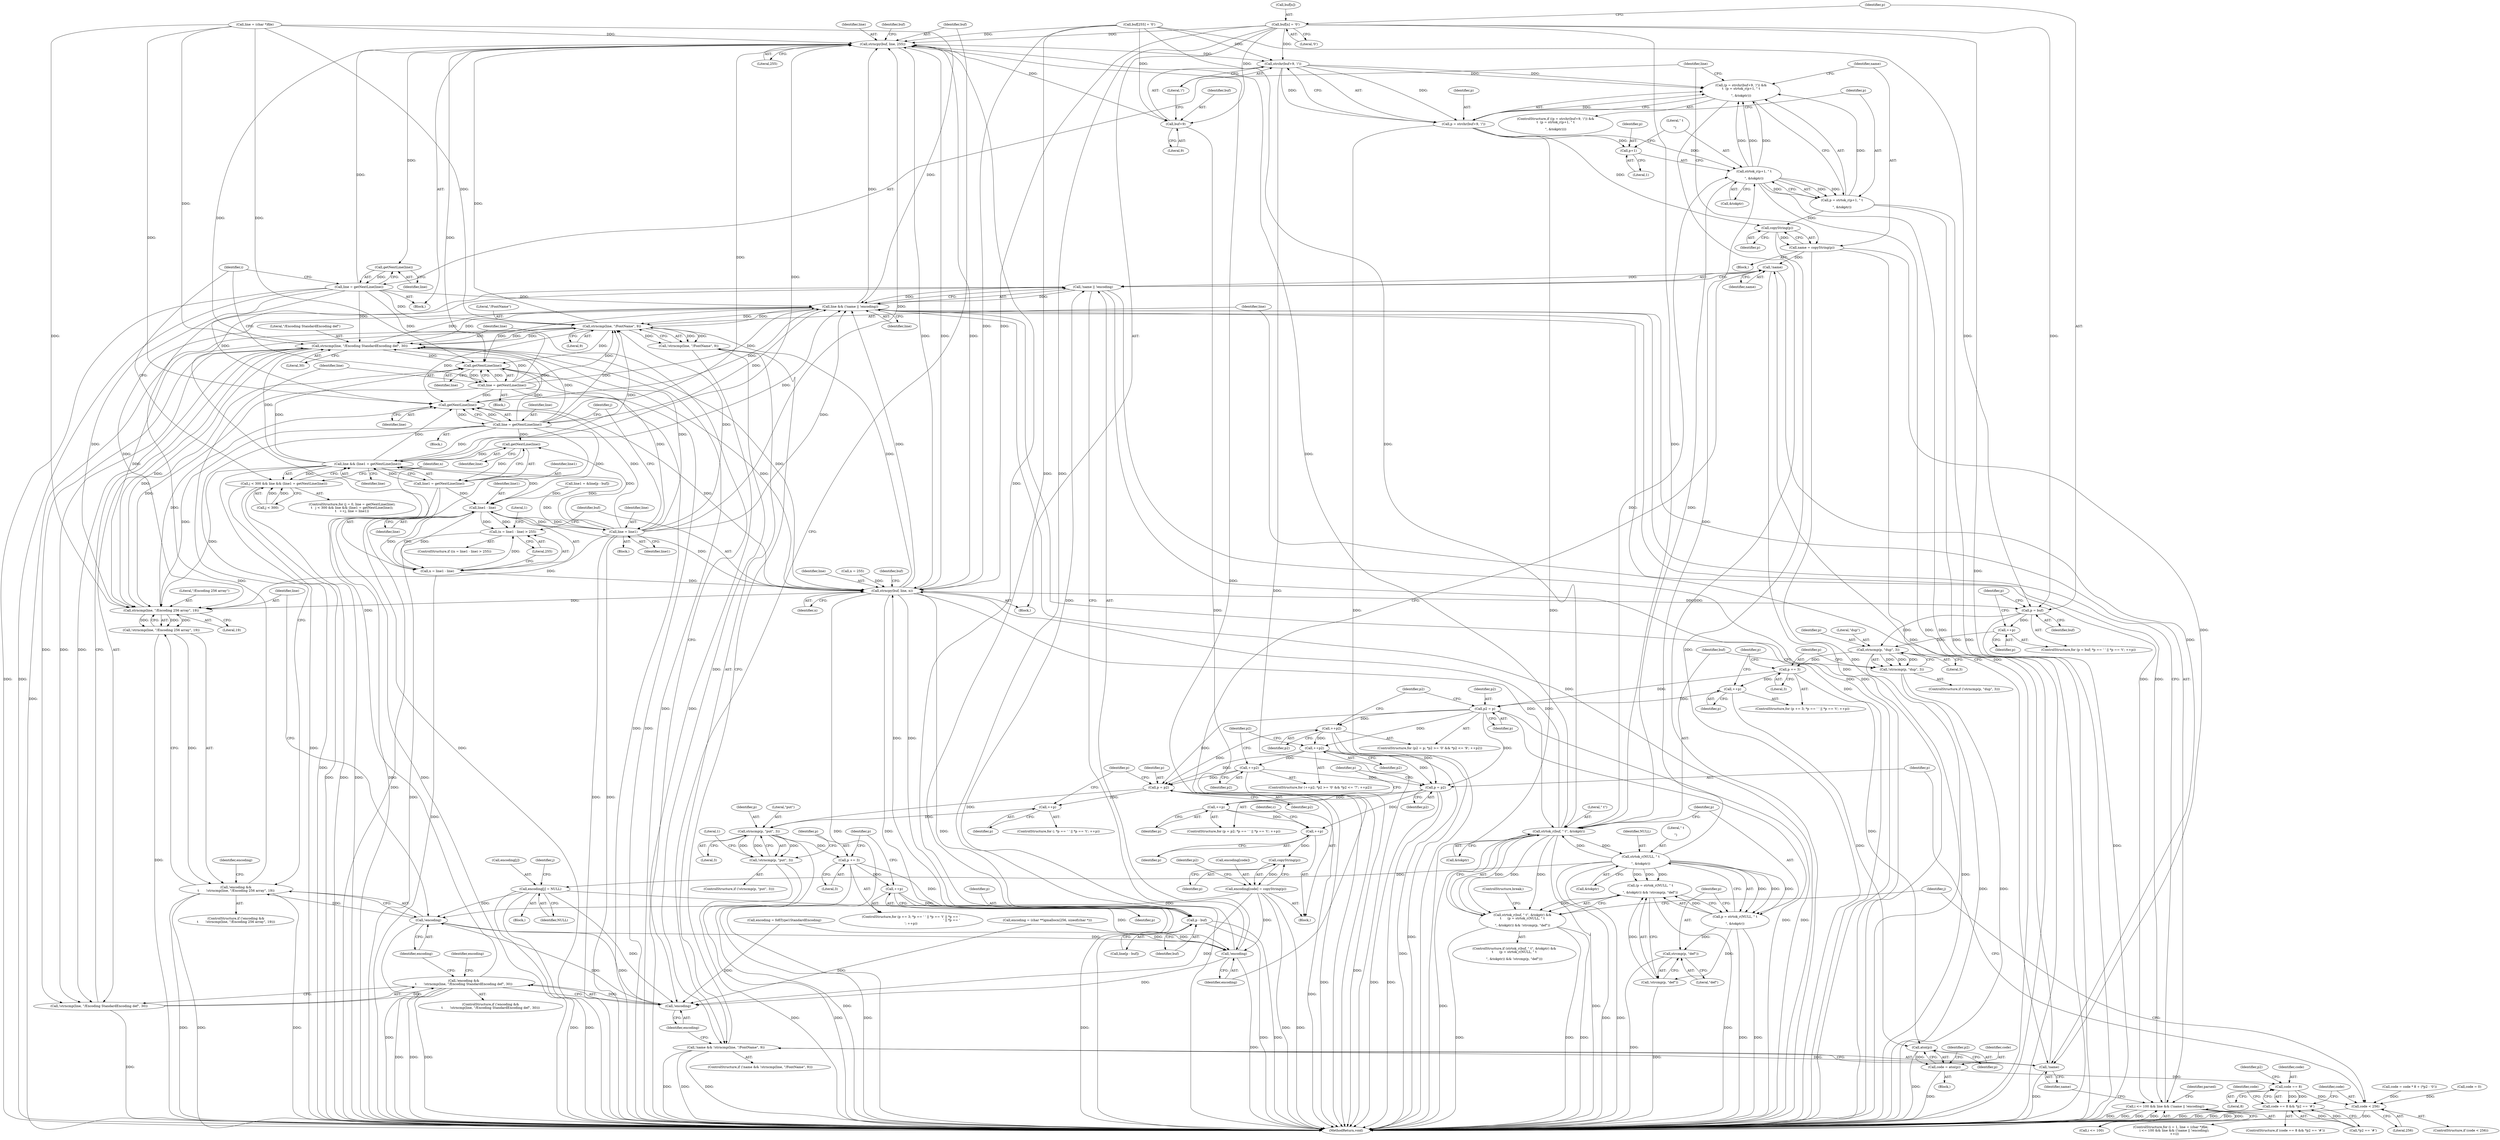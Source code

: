 digraph "1_poppler_39d140bfc0b8239bdd96d6a55842034ae5c05473@array" {
"1000282" [label="(Call,buf[n] = '\0')"];
"1000152" [label="(Call,strncpy(buf, line, 255))"];
"1000165" [label="(Call,strchr(buf+9, '/'))"];
"1000162" [label="(Call,(p = strchr(buf+9, '/')) &&\n\t  (p = strtok_r(p+1, \" \t\n\r\", &tokptr)))"];
"1000163" [label="(Call,p = strchr(buf+9, '/'))"];
"1000172" [label="(Call,strtok_r(p+1, \" \t\n\r\", &tokptr))"];
"1000170" [label="(Call,p = strtok_r(p+1, \" \t\n\r\", &tokptr))"];
"1000182" [label="(Call,copyString(p))"];
"1000180" [label="(Call,name = copyString(p))"];
"1000135" [label="(Call,!name)"];
"1000134" [label="(Call,!name || !encoding)"];
"1000132" [label="(Call,line && (!name || !encoding))"];
"1000128" [label="(Call,i <= 100 && line && (!name || !encoding))"];
"1000147" [label="(Call,strncmp(line, \"/FontName\", 9))"];
"1000146" [label="(Call,!strncmp(line, \"/FontName\", 9))"];
"1000143" [label="(Call,!name && !strncmp(line, \"/FontName\", 9))"];
"1000194" [label="(Call,strncmp(line, \"/Encoding StandardEncoding def\", 30))"];
"1000193" [label="(Call,!strncmp(line, \"/Encoding StandardEncoding def\", 30))"];
"1000190" [label="(Call,!encoding &&\n\t       !strncmp(line, \"/Encoding StandardEncoding def\", 30))"];
"1000208" [label="(Call,strncmp(line, \"/Encoding 256 array\", 19))"];
"1000207" [label="(Call,!strncmp(line, \"/Encoding 256 array\", 19))"];
"1000204" [label="(Call,!encoding &&\n\t       !strncmp(line, \"/Encoding 256 array\", 19))"];
"1000243" [label="(Call,getNextLine(line))"];
"1000241" [label="(Call,line = getNextLine(line))"];
"1000249" [label="(Call,line && (line1 = getNextLine(line)))"];
"1000245" [label="(Call,j < 300 && line && (line1 = getNextLine(line)))"];
"1000266" [label="(Call,line1 - line)"];
"1000258" [label="(Call,line = line1)"];
"1000253" [label="(Call,getNextLine(line))"];
"1000251" [label="(Call,line1 = getNextLine(line))"];
"1000545" [label="(Call,getNextLine(line))"];
"1000543" [label="(Call,line = getNextLine(line))"];
"1000263" [label="(Call,(n = line1 - line) > 255)"];
"1000264" [label="(Call,n = line1 - line)"];
"1000278" [label="(Call,strncpy(buf, line, n))"];
"1000288" [label="(Call,p = buf)"];
"1000300" [label="(Call,++p)"];
"1000304" [label="(Call,strncmp(p, \"dup\", 3))"];
"1000303" [label="(Call,!strncmp(p, \"dup\", 3))"];
"1000310" [label="(Call,p += 3)"];
"1000322" [label="(Call,++p)"];
"1000325" [label="(Call,p2 = p)"];
"1000337" [label="(Call,++p2)"];
"1000373" [label="(Call,++p2)"];
"1000384" [label="(Call,++p2)"];
"1000413" [label="(Call,p = p2)"];
"1000425" [label="(Call,++p)"];
"1000433" [label="(Call,++p)"];
"1000447" [label="(Call,copyString(p))"];
"1000443" [label="(Call,encoding[code] = copyString(p))"];
"1000137" [label="(Call,!encoding)"];
"1000191" [label="(Call,!encoding)"];
"1000205" [label="(Call,!encoding)"];
"1000453" [label="(Call,p = p2)"];
"1000466" [label="(Call,++p)"];
"1000470" [label="(Call,strncmp(p, \"put\", 3))"];
"1000469" [label="(Call,!strncmp(p, \"put\", 3))"];
"1000476" [label="(Call,p += 3)"];
"1000498" [label="(Call,++p)"];
"1000509" [label="(Call,p - buf)"];
"1000353" [label="(Call,atoi(p))"];
"1000351" [label="(Call,code = atoi(p))"];
"1000361" [label="(Call,code == 8)"];
"1000360" [label="(Call,code == 8 && *p2 == '#')"];
"1000408" [label="(Call,code < 256)"];
"1000522" [label="(Call,strtok_r(buf, \" \t\", &tokptr))"];
"1000521" [label="(Call,strtok_r(buf, \" \t\", &tokptr) &&\n\t      (p = strtok_r(NULL, \" \t\n\r\", &tokptr)) && !strcmp(p, \"def\"))"];
"1000530" [label="(Call,strtok_r(NULL, \" \t\n\r\", &tokptr))"];
"1000231" [label="(Call,encoding[j] = NULL)"];
"1000527" [label="(Call,(p = strtok_r(NULL, \" \t\n\r\", &tokptr)) && !strcmp(p, \"def\"))"];
"1000528" [label="(Call,p = strtok_r(NULL, \" \t\n\r\", &tokptr))"];
"1000535" [label="(Call,!strcmp(p, \"def\"))"];
"1000536" [label="(Call,strcmp(p, \"def\"))"];
"1000144" [label="(Call,!name)"];
"1000173" [label="(Call,p+1)"];
"1000166" [label="(Call,buf+9)"];
"1000186" [label="(Call,getNextLine(line))"];
"1000184" [label="(Call,line = getNextLine(line))"];
"1000204" [label="(Call,!encoding &&\n\t       !strncmp(line, \"/Encoding 256 array\", 19))"];
"1000161" [label="(ControlStructure,if ((p = strchr(buf+9, '/')) &&\n\t  (p = strtok_r(p+1, \" \t\n\r\", &tokptr))))"];
"1000469" [label="(Call,!strncmp(p, \"put\", 3))"];
"1000478" [label="(Literal,3)"];
"1000170" [label="(Call,p = strtok_r(p+1, \" \t\n\r\", &tokptr))"];
"1000504" [label="(Call,line1 = &line[p - buf])"];
"1000546" [label="(Identifier,line)"];
"1000191" [label="(Call,!encoding)"];
"1000257" [label="(Identifier,j)"];
"1000528" [label="(Call,p = strtok_r(NULL, \" \t\n\r\", &tokptr))"];
"1000149" [label="(Literal,\"/FontName\")"];
"1000284" [label="(Identifier,buf)"];
"1000153" [label="(Identifier,buf)"];
"1000180" [label="(Call,name = copyString(p))"];
"1000397" [label="(Call,code = code * 8 + (*p2 - '0'))"];
"1000444" [label="(Call,encoding[code])"];
"1000436" [label="(Identifier,c)"];
"1000533" [label="(Call,&tokptr)"];
"1000194" [label="(Call,strncmp(line, \"/Encoding StandardEncoding def\", 30))"];
"1000255" [label="(Block,)"];
"1000409" [label="(Identifier,code)"];
"1000176" [label="(Literal,\" \t\n\r\")"];
"1000316" [label="(Identifier,p)"];
"1000323" [label="(Identifier,p)"];
"1000146" [label="(Call,!strncmp(line, \"/FontName\", 9))"];
"1000337" [label="(Call,++p2)"];
"1000304" [label="(Call,strncmp(p, \"dup\", 3))"];
"1000144" [label="(Call,!name)"];
"1000150" [label="(Literal,9)"];
"1000384" [label="(Call,++p2)"];
"1000510" [label="(Identifier,p)"];
"1000419" [label="(Identifier,p)"];
"1000145" [label="(Identifier,name)"];
"1000550" [label="(MethodReturn,void)"];
"1000362" [label="(Identifier,code)"];
"1000261" [label="(Block,)"];
"1000265" [label="(Identifier,n)"];
"1000154" [label="(Identifier,line)"];
"1000373" [label="(Call,++p2)"];
"1000536" [label="(Call,strcmp(p, \"def\"))"];
"1000181" [label="(Identifier,name)"];
"1000190" [label="(Call,!encoding &&\n\t       !strncmp(line, \"/Encoding StandardEncoding def\", 30))"];
"1000151" [label="(Block,)"];
"1000523" [label="(Identifier,buf)"];
"1000507" [label="(Call,line[p - buf])"];
"1000263" [label="(Call,(n = line1 - line) > 255)"];
"1000147" [label="(Call,strncmp(line, \"/FontName\", 9))"];
"1000511" [label="(Identifier,buf)"];
"1000527" [label="(Call,(p = strtok_r(NULL, \" \t\n\r\", &tokptr)) && !strcmp(p, \"def\"))"];
"1000237" [label="(Block,)"];
"1000378" [label="(Identifier,p2)"];
"1000278" [label="(Call,strncpy(buf, line, n))"];
"1000385" [label="(Identifier,p2)"];
"1000206" [label="(Identifier,encoding)"];
"1000451" [label="(Identifier,p2)"];
"1000132" [label="(Call,line && (!name || !encoding))"];
"1000266" [label="(Call,line1 - line)"];
"1000542" [label="(Block,)"];
"1000369" [label="(Call,code = 0)"];
"1000133" [label="(Identifier,line)"];
"1000524" [label="(Literal,\" \t\")"];
"1000521" [label="(Call,strtok_r(buf, \" \t\", &tokptr) &&\n\t      (p = strtok_r(NULL, \" \t\n\r\", &tokptr)) && !strcmp(p, \"def\"))"];
"1000543" [label="(Call,line = getNextLine(line))"];
"1000213" [label="(Call,encoding = (char **)gmallocn(256, sizeof(char *)))"];
"1000137" [label="(Call,!encoding)"];
"1000311" [label="(Identifier,p)"];
"1000426" [label="(Identifier,p)"];
"1000448" [label="(Identifier,p)"];
"1000165" [label="(Call,strchr(buf+9, '/'))"];
"1000183" [label="(Identifier,p)"];
"1000498" [label="(Call,++p)"];
"1000258" [label="(Call,line = line1)"];
"1000244" [label="(Identifier,line)"];
"1000537" [label="(Identifier,p)"];
"1000251" [label="(Call,line1 = getNextLine(line))"];
"1000193" [label="(Call,!strncmp(line, \"/Encoding StandardEncoding def\", 30))"];
"1000443" [label="(Call,encoding[code] = copyString(p))"];
"1000453" [label="(Call,p = p2)"];
"1000414" [label="(Identifier,p)"];
"1000354" [label="(Identifier,p)"];
"1000289" [label="(Identifier,p)"];
"1000156" [label="(Call,buf[255] = '\0')"];
"1000177" [label="(Call,&tokptr)"];
"1000306" [label="(Literal,\"dup\")"];
"1000267" [label="(Identifier,line1)"];
"1000456" [label="(ControlStructure,for (; *p == ' ' || *p == '\t'; ++p))"];
"1000407" [label="(ControlStructure,if (code < 256))"];
"1000522" [label="(Call,strtok_r(buf, \" \t\", &tokptr))"];
"1000207" [label="(Call,!strncmp(line, \"/Encoding 256 array\", 19))"];
"1000540" [label="(ControlStructure,break;)"];
"1000544" [label="(Identifier,line)"];
"1000167" [label="(Identifier,buf)"];
"1000415" [label="(Identifier,p2)"];
"1000477" [label="(Identifier,p)"];
"1000199" [label="(Call,encoding = fofiType1StandardEncoding)"];
"1000192" [label="(Identifier,encoding)"];
"1000467" [label="(Identifier,p)"];
"1000185" [label="(Identifier,line)"];
"1000548" [label="(Identifier,parsed)"];
"1000264" [label="(Call,n = line1 - line)"];
"1000545" [label="(Call,getNextLine(line))"];
"1000325" [label="(Call,p2 = p)"];
"1000242" [label="(Identifier,line)"];
"1000408" [label="(Call,code < 256)"];
"1000531" [label="(Identifier,NULL)"];
"1000283" [label="(Call,buf[n])"];
"1000476" [label="(Call,p += 3)"];
"1000425" [label="(Call,++p)"];
"1000338" [label="(Identifier,p2)"];
"1000499" [label="(Identifier,p)"];
"1000208" [label="(Call,strncmp(line, \"/Encoding 256 array\", 19))"];
"1000331" [label="(Identifier,p2)"];
"1000352" [label="(Identifier,code)"];
"1000171" [label="(Identifier,p)"];
"1000243" [label="(Call,getNextLine(line))"];
"1000520" [label="(ControlStructure,if (strtok_r(buf, \" \t\", &tokptr) &&\n\t      (p = strtok_r(NULL, \" \t\n\r\", &tokptr)) && !strcmp(p, \"def\")))"];
"1000290" [label="(Identifier,buf)"];
"1000230" [label="(Block,)"];
"1000305" [label="(Identifier,p)"];
"1000247" [label="(Identifier,j)"];
"1000249" [label="(Call,line && (line1 = getNextLine(line)))"];
"1000166" [label="(Call,buf+9)"];
"1000327" [label="(Identifier,p)"];
"1000364" [label="(Call,*p2 == '#')"];
"1000175" [label="(Literal,1)"];
"1000246" [label="(Call,j < 300)"];
"1000174" [label="(Identifier,p)"];
"1000196" [label="(Literal,\"/Encoding StandardEncoding def\")"];
"1000302" [label="(ControlStructure,if (!strncmp(p, \"dup\", 3)))"];
"1000538" [label="(Literal,\"def\")"];
"1000195" [label="(Identifier,line)"];
"1000253" [label="(Call,getNextLine(line))"];
"1000342" [label="(Block,)"];
"1000182" [label="(Call,copyString(p))"];
"1000475" [label="(ControlStructure,for (p += 3; *p == ' ' || *p == '\t' || *p == '\n' || *p == '\r'; ++p))"];
"1000361" [label="(Call,code == 8)"];
"1000468" [label="(ControlStructure,if (!strncmp(p, \"put\", 3)))"];
"1000412" [label="(ControlStructure,for (p = p2; *p == ' ' || *p == '\t'; ++p))"];
"1000303" [label="(Call,!strncmp(p, \"dup\", 3))"];
"1000351" [label="(Call,code = atoi(p))"];
"1000532" [label="(Literal,\" \t\n\r\")"];
"1000279" [label="(Identifier,buf)"];
"1000179" [label="(Block,)"];
"1000250" [label="(Identifier,line)"];
"1000310" [label="(Call,p += 3)"];
"1000433" [label="(Call,++p)"];
"1000434" [label="(Identifier,p)"];
"1000189" [label="(ControlStructure,if (!encoding &&\n\t       !strncmp(line, \"/Encoding StandardEncoding def\", 30)))"];
"1000214" [label="(Identifier,encoding)"];
"1000280" [label="(Identifier,line)"];
"1000312" [label="(Literal,3)"];
"1000241" [label="(Call,line = getNextLine(line))"];
"1000205" [label="(Call,!encoding)"];
"1000454" [label="(Identifier,p)"];
"1000410" [label="(Literal,256)"];
"1000129" [label="(Call,i <= 100)"];
"1000530" [label="(Call,strtok_r(NULL, \" \t\n\r\", &tokptr))"];
"1000281" [label="(Identifier,n)"];
"1000260" [label="(Identifier,line1)"];
"1000187" [label="(Identifier,line)"];
"1000162" [label="(Call,(p = strchr(buf+9, '/')) &&\n\t  (p = strtok_r(p+1, \" \t\n\r\", &tokptr)))"];
"1000148" [label="(Identifier,line)"];
"1000184" [label="(Call,line = getNextLine(line))"];
"1000211" [label="(Literal,19)"];
"1000309" [label="(ControlStructure,for (p += 3; *p == ' ' || *p == '\t'; ++p))"];
"1000231" [label="(Call,encoding[j] = NULL)"];
"1000142" [label="(ControlStructure,if (!name && !strncmp(line, \"/FontName\", 9)))"];
"1000288" [label="(Call,p = buf)"];
"1000169" [label="(Literal,'/')"];
"1000374" [label="(Identifier,p2)"];
"1000301" [label="(Identifier,p)"];
"1000307" [label="(Literal,3)"];
"1000455" [label="(Identifier,p2)"];
"1000460" [label="(Identifier,p)"];
"1000482" [label="(Identifier,p)"];
"1000143" [label="(Call,!name && !strncmp(line, \"/FontName\", 9))"];
"1000473" [label="(Literal,3)"];
"1000360" [label="(Call,code == 8 && *p2 == '#')"];
"1000282" [label="(Call,buf[n] = '\0')"];
"1000294" [label="(Identifier,p)"];
"1000128" [label="(Call,i <= 100 && line && (!name || !encoding))"];
"1000268" [label="(Identifier,line)"];
"1000471" [label="(Identifier,p)"];
"1000322" [label="(Call,++p)"];
"1000186" [label="(Call,getNextLine(line))"];
"1000235" [label="(Identifier,NULL)"];
"1000135" [label="(Call,!name)"];
"1000232" [label="(Call,encoding[j])"];
"1000197" [label="(Literal,30)"];
"1000359" [label="(ControlStructure,if (code == 8 && *p2 == '#'))"];
"1000164" [label="(Identifier,p)"];
"1000138" [label="(Identifier,encoding)"];
"1000535" [label="(Call,!strcmp(p, \"def\"))"];
"1000210" [label="(Literal,\"/Encoding 256 array\")"];
"1000275" [label="(Call,n = 255)"];
"1000229" [label="(Identifier,j)"];
"1000155" [label="(Literal,255)"];
"1000273" [label="(Literal,1)"];
"1000203" [label="(ControlStructure,if (!encoding &&\n\t       !strncmp(line, \"/Encoding 256 array\", 19)))"];
"1000286" [label="(Literal,'\0')"];
"1000254" [label="(Identifier,line)"];
"1000262" [label="(ControlStructure,if ((n = line1 - line) > 255))"];
"1000163" [label="(Call,p = strchr(buf+9, '/'))"];
"1000413" [label="(Call,p = p2)"];
"1000357" [label="(Identifier,p2)"];
"1000366" [label="(Identifier,p2)"];
"1000173" [label="(Call,p+1)"];
"1000245" [label="(Call,j < 300 && line && (line1 = getNextLine(line)))"];
"1000236" [label="(ControlStructure,for (j = 0, line = getNextLine(line);\n\t   j < 300 && line && (line1 = getNextLine(line));\n\t   ++j, line = line1))"];
"1000372" [label="(ControlStructure,for (++p2; *p2 >= '0' && *p2 <= '7'; ++p2))"];
"1000123" [label="(Call,line = (char *)file)"];
"1000516" [label="(Literal,1)"];
"1000353" [label="(Call,atoi(p))"];
"1000136" [label="(Identifier,name)"];
"1000300" [label="(Call,++p)"];
"1000269" [label="(Literal,255)"];
"1000472" [label="(Literal,\"put\")"];
"1000529" [label="(Identifier,p)"];
"1000287" [label="(ControlStructure,for (p = buf; *p == ' ' || *p == '\t'; ++p))"];
"1000158" [label="(Identifier,buf)"];
"1000200" [label="(Identifier,encoding)"];
"1000152" [label="(Call,strncpy(buf, line, 255))"];
"1000209" [label="(Identifier,line)"];
"1000470" [label="(Call,strncmp(p, \"put\", 3))"];
"1000370" [label="(Identifier,code)"];
"1000363" [label="(Literal,8)"];
"1000525" [label="(Call,&tokptr)"];
"1000466" [label="(Call,++p)"];
"1000259" [label="(Identifier,line)"];
"1000252" [label="(Identifier,line1)"];
"1000324" [label="(ControlStructure,for (p2 = p; *p2 >= '0' && *p2 <= '9'; ++p2))"];
"1000447" [label="(Call,copyString(p))"];
"1000509" [label="(Call,p - buf)"];
"1000140" [label="(Identifier,i)"];
"1000134" [label="(Call,!name || !encoding)"];
"1000432" [label="(Block,)"];
"1000168" [label="(Literal,9)"];
"1000172" [label="(Call,strtok_r(p+1, \" \t\n\r\", &tokptr))"];
"1000118" [label="(ControlStructure,for (i = 1, line = (char *)file;\n       i <= 100 && line && (!name || !encoding);\n       ++i))"];
"1000326" [label="(Identifier,p2)"];
"1000282" -> "1000261"  [label="AST: "];
"1000282" -> "1000286"  [label="CFG: "];
"1000283" -> "1000282"  [label="AST: "];
"1000286" -> "1000282"  [label="AST: "];
"1000289" -> "1000282"  [label="CFG: "];
"1000282" -> "1000550"  [label="DDG: "];
"1000282" -> "1000152"  [label="DDG: "];
"1000282" -> "1000165"  [label="DDG: "];
"1000282" -> "1000166"  [label="DDG: "];
"1000282" -> "1000278"  [label="DDG: "];
"1000282" -> "1000288"  [label="DDG: "];
"1000282" -> "1000509"  [label="DDG: "];
"1000282" -> "1000522"  [label="DDG: "];
"1000152" -> "1000151"  [label="AST: "];
"1000152" -> "1000155"  [label="CFG: "];
"1000153" -> "1000152"  [label="AST: "];
"1000154" -> "1000152"  [label="AST: "];
"1000155" -> "1000152"  [label="AST: "];
"1000158" -> "1000152"  [label="CFG: "];
"1000152" -> "1000550"  [label="DDG: "];
"1000156" -> "1000152"  [label="DDG: "];
"1000509" -> "1000152"  [label="DDG: "];
"1000522" -> "1000152"  [label="DDG: "];
"1000278" -> "1000152"  [label="DDG: "];
"1000278" -> "1000152"  [label="DDG: "];
"1000258" -> "1000152"  [label="DDG: "];
"1000184" -> "1000152"  [label="DDG: "];
"1000194" -> "1000152"  [label="DDG: "];
"1000147" -> "1000152"  [label="DDG: "];
"1000132" -> "1000152"  [label="DDG: "];
"1000241" -> "1000152"  [label="DDG: "];
"1000543" -> "1000152"  [label="DDG: "];
"1000249" -> "1000152"  [label="DDG: "];
"1000123" -> "1000152"  [label="DDG: "];
"1000152" -> "1000165"  [label="DDG: "];
"1000152" -> "1000166"  [label="DDG: "];
"1000152" -> "1000186"  [label="DDG: "];
"1000152" -> "1000278"  [label="DDG: "];
"1000165" -> "1000163"  [label="AST: "];
"1000165" -> "1000169"  [label="CFG: "];
"1000166" -> "1000165"  [label="AST: "];
"1000169" -> "1000165"  [label="AST: "];
"1000163" -> "1000165"  [label="CFG: "];
"1000165" -> "1000550"  [label="DDG: "];
"1000165" -> "1000162"  [label="DDG: "];
"1000165" -> "1000162"  [label="DDG: "];
"1000165" -> "1000163"  [label="DDG: "];
"1000165" -> "1000163"  [label="DDG: "];
"1000156" -> "1000165"  [label="DDG: "];
"1000162" -> "1000161"  [label="AST: "];
"1000162" -> "1000163"  [label="CFG: "];
"1000162" -> "1000170"  [label="CFG: "];
"1000163" -> "1000162"  [label="AST: "];
"1000170" -> "1000162"  [label="AST: "];
"1000181" -> "1000162"  [label="CFG: "];
"1000185" -> "1000162"  [label="CFG: "];
"1000162" -> "1000550"  [label="DDG: "];
"1000163" -> "1000162"  [label="DDG: "];
"1000170" -> "1000162"  [label="DDG: "];
"1000172" -> "1000162"  [label="DDG: "];
"1000172" -> "1000162"  [label="DDG: "];
"1000172" -> "1000162"  [label="DDG: "];
"1000164" -> "1000163"  [label="AST: "];
"1000171" -> "1000163"  [label="CFG: "];
"1000163" -> "1000550"  [label="DDG: "];
"1000163" -> "1000550"  [label="DDG: "];
"1000163" -> "1000172"  [label="DDG: "];
"1000163" -> "1000173"  [label="DDG: "];
"1000163" -> "1000182"  [label="DDG: "];
"1000172" -> "1000170"  [label="AST: "];
"1000172" -> "1000177"  [label="CFG: "];
"1000173" -> "1000172"  [label="AST: "];
"1000176" -> "1000172"  [label="AST: "];
"1000177" -> "1000172"  [label="AST: "];
"1000170" -> "1000172"  [label="CFG: "];
"1000172" -> "1000550"  [label="DDG: "];
"1000172" -> "1000550"  [label="DDG: "];
"1000172" -> "1000170"  [label="DDG: "];
"1000172" -> "1000170"  [label="DDG: "];
"1000172" -> "1000170"  [label="DDG: "];
"1000522" -> "1000172"  [label="DDG: "];
"1000530" -> "1000172"  [label="DDG: "];
"1000172" -> "1000522"  [label="DDG: "];
"1000171" -> "1000170"  [label="AST: "];
"1000170" -> "1000550"  [label="DDG: "];
"1000170" -> "1000550"  [label="DDG: "];
"1000170" -> "1000182"  [label="DDG: "];
"1000182" -> "1000180"  [label="AST: "];
"1000182" -> "1000183"  [label="CFG: "];
"1000183" -> "1000182"  [label="AST: "];
"1000180" -> "1000182"  [label="CFG: "];
"1000182" -> "1000550"  [label="DDG: "];
"1000182" -> "1000180"  [label="DDG: "];
"1000180" -> "1000179"  [label="AST: "];
"1000181" -> "1000180"  [label="AST: "];
"1000185" -> "1000180"  [label="CFG: "];
"1000180" -> "1000550"  [label="DDG: "];
"1000180" -> "1000550"  [label="DDG: "];
"1000180" -> "1000135"  [label="DDG: "];
"1000180" -> "1000144"  [label="DDG: "];
"1000135" -> "1000134"  [label="AST: "];
"1000135" -> "1000136"  [label="CFG: "];
"1000136" -> "1000135"  [label="AST: "];
"1000138" -> "1000135"  [label="CFG: "];
"1000134" -> "1000135"  [label="CFG: "];
"1000135" -> "1000550"  [label="DDG: "];
"1000135" -> "1000134"  [label="DDG: "];
"1000144" -> "1000135"  [label="DDG: "];
"1000135" -> "1000144"  [label="DDG: "];
"1000134" -> "1000132"  [label="AST: "];
"1000134" -> "1000137"  [label="CFG: "];
"1000137" -> "1000134"  [label="AST: "];
"1000132" -> "1000134"  [label="CFG: "];
"1000134" -> "1000550"  [label="DDG: "];
"1000134" -> "1000550"  [label="DDG: "];
"1000134" -> "1000132"  [label="DDG: "];
"1000134" -> "1000132"  [label="DDG: "];
"1000137" -> "1000134"  [label="DDG: "];
"1000190" -> "1000134"  [label="DDG: "];
"1000204" -> "1000134"  [label="DDG: "];
"1000132" -> "1000128"  [label="AST: "];
"1000132" -> "1000133"  [label="CFG: "];
"1000133" -> "1000132"  [label="AST: "];
"1000128" -> "1000132"  [label="CFG: "];
"1000132" -> "1000550"  [label="DDG: "];
"1000132" -> "1000550"  [label="DDG: "];
"1000132" -> "1000128"  [label="DDG: "];
"1000132" -> "1000128"  [label="DDG: "];
"1000258" -> "1000132"  [label="DDG: "];
"1000184" -> "1000132"  [label="DDG: "];
"1000278" -> "1000132"  [label="DDG: "];
"1000194" -> "1000132"  [label="DDG: "];
"1000147" -> "1000132"  [label="DDG: "];
"1000241" -> "1000132"  [label="DDG: "];
"1000543" -> "1000132"  [label="DDG: "];
"1000249" -> "1000132"  [label="DDG: "];
"1000123" -> "1000132"  [label="DDG: "];
"1000132" -> "1000147"  [label="DDG: "];
"1000132" -> "1000194"  [label="DDG: "];
"1000132" -> "1000208"  [label="DDG: "];
"1000132" -> "1000243"  [label="DDG: "];
"1000132" -> "1000545"  [label="DDG: "];
"1000128" -> "1000118"  [label="AST: "];
"1000128" -> "1000129"  [label="CFG: "];
"1000129" -> "1000128"  [label="AST: "];
"1000145" -> "1000128"  [label="CFG: "];
"1000548" -> "1000128"  [label="CFG: "];
"1000128" -> "1000550"  [label="DDG: "];
"1000128" -> "1000550"  [label="DDG: "];
"1000128" -> "1000550"  [label="DDG: "];
"1000129" -> "1000128"  [label="DDG: "];
"1000129" -> "1000128"  [label="DDG: "];
"1000147" -> "1000146"  [label="AST: "];
"1000147" -> "1000150"  [label="CFG: "];
"1000148" -> "1000147"  [label="AST: "];
"1000149" -> "1000147"  [label="AST: "];
"1000150" -> "1000147"  [label="AST: "];
"1000146" -> "1000147"  [label="CFG: "];
"1000147" -> "1000550"  [label="DDG: "];
"1000147" -> "1000146"  [label="DDG: "];
"1000147" -> "1000146"  [label="DDG: "];
"1000147" -> "1000146"  [label="DDG: "];
"1000258" -> "1000147"  [label="DDG: "];
"1000184" -> "1000147"  [label="DDG: "];
"1000278" -> "1000147"  [label="DDG: "];
"1000194" -> "1000147"  [label="DDG: "];
"1000241" -> "1000147"  [label="DDG: "];
"1000543" -> "1000147"  [label="DDG: "];
"1000249" -> "1000147"  [label="DDG: "];
"1000123" -> "1000147"  [label="DDG: "];
"1000147" -> "1000194"  [label="DDG: "];
"1000147" -> "1000208"  [label="DDG: "];
"1000147" -> "1000243"  [label="DDG: "];
"1000147" -> "1000545"  [label="DDG: "];
"1000146" -> "1000143"  [label="AST: "];
"1000143" -> "1000146"  [label="CFG: "];
"1000146" -> "1000550"  [label="DDG: "];
"1000146" -> "1000143"  [label="DDG: "];
"1000143" -> "1000142"  [label="AST: "];
"1000143" -> "1000144"  [label="CFG: "];
"1000144" -> "1000143"  [label="AST: "];
"1000153" -> "1000143"  [label="CFG: "];
"1000192" -> "1000143"  [label="CFG: "];
"1000143" -> "1000550"  [label="DDG: "];
"1000143" -> "1000550"  [label="DDG: "];
"1000143" -> "1000550"  [label="DDG: "];
"1000144" -> "1000143"  [label="DDG: "];
"1000194" -> "1000193"  [label="AST: "];
"1000194" -> "1000197"  [label="CFG: "];
"1000195" -> "1000194"  [label="AST: "];
"1000196" -> "1000194"  [label="AST: "];
"1000197" -> "1000194"  [label="AST: "];
"1000193" -> "1000194"  [label="CFG: "];
"1000194" -> "1000550"  [label="DDG: "];
"1000194" -> "1000193"  [label="DDG: "];
"1000194" -> "1000193"  [label="DDG: "];
"1000194" -> "1000193"  [label="DDG: "];
"1000258" -> "1000194"  [label="DDG: "];
"1000184" -> "1000194"  [label="DDG: "];
"1000278" -> "1000194"  [label="DDG: "];
"1000241" -> "1000194"  [label="DDG: "];
"1000543" -> "1000194"  [label="DDG: "];
"1000249" -> "1000194"  [label="DDG: "];
"1000123" -> "1000194"  [label="DDG: "];
"1000194" -> "1000208"  [label="DDG: "];
"1000194" -> "1000243"  [label="DDG: "];
"1000194" -> "1000545"  [label="DDG: "];
"1000193" -> "1000190"  [label="AST: "];
"1000190" -> "1000193"  [label="CFG: "];
"1000193" -> "1000550"  [label="DDG: "];
"1000193" -> "1000190"  [label="DDG: "];
"1000190" -> "1000189"  [label="AST: "];
"1000190" -> "1000191"  [label="CFG: "];
"1000191" -> "1000190"  [label="AST: "];
"1000200" -> "1000190"  [label="CFG: "];
"1000206" -> "1000190"  [label="CFG: "];
"1000190" -> "1000550"  [label="DDG: "];
"1000190" -> "1000550"  [label="DDG: "];
"1000190" -> "1000550"  [label="DDG: "];
"1000191" -> "1000190"  [label="DDG: "];
"1000208" -> "1000207"  [label="AST: "];
"1000208" -> "1000211"  [label="CFG: "];
"1000209" -> "1000208"  [label="AST: "];
"1000210" -> "1000208"  [label="AST: "];
"1000211" -> "1000208"  [label="AST: "];
"1000207" -> "1000208"  [label="CFG: "];
"1000208" -> "1000207"  [label="DDG: "];
"1000208" -> "1000207"  [label="DDG: "];
"1000208" -> "1000207"  [label="DDG: "];
"1000258" -> "1000208"  [label="DDG: "];
"1000184" -> "1000208"  [label="DDG: "];
"1000278" -> "1000208"  [label="DDG: "];
"1000241" -> "1000208"  [label="DDG: "];
"1000543" -> "1000208"  [label="DDG: "];
"1000249" -> "1000208"  [label="DDG: "];
"1000123" -> "1000208"  [label="DDG: "];
"1000208" -> "1000243"  [label="DDG: "];
"1000208" -> "1000545"  [label="DDG: "];
"1000207" -> "1000204"  [label="AST: "];
"1000204" -> "1000207"  [label="CFG: "];
"1000207" -> "1000550"  [label="DDG: "];
"1000207" -> "1000204"  [label="DDG: "];
"1000204" -> "1000203"  [label="AST: "];
"1000204" -> "1000205"  [label="CFG: "];
"1000205" -> "1000204"  [label="AST: "];
"1000214" -> "1000204"  [label="CFG: "];
"1000544" -> "1000204"  [label="CFG: "];
"1000204" -> "1000550"  [label="DDG: "];
"1000204" -> "1000550"  [label="DDG: "];
"1000204" -> "1000550"  [label="DDG: "];
"1000205" -> "1000204"  [label="DDG: "];
"1000243" -> "1000241"  [label="AST: "];
"1000243" -> "1000244"  [label="CFG: "];
"1000244" -> "1000243"  [label="AST: "];
"1000241" -> "1000243"  [label="CFG: "];
"1000243" -> "1000241"  [label="DDG: "];
"1000258" -> "1000243"  [label="DDG: "];
"1000184" -> "1000243"  [label="DDG: "];
"1000278" -> "1000243"  [label="DDG: "];
"1000241" -> "1000243"  [label="DDG: "];
"1000543" -> "1000243"  [label="DDG: "];
"1000249" -> "1000243"  [label="DDG: "];
"1000123" -> "1000243"  [label="DDG: "];
"1000241" -> "1000237"  [label="AST: "];
"1000242" -> "1000241"  [label="AST: "];
"1000247" -> "1000241"  [label="CFG: "];
"1000241" -> "1000550"  [label="DDG: "];
"1000241" -> "1000550"  [label="DDG: "];
"1000241" -> "1000249"  [label="DDG: "];
"1000241" -> "1000253"  [label="DDG: "];
"1000241" -> "1000266"  [label="DDG: "];
"1000241" -> "1000545"  [label="DDG: "];
"1000249" -> "1000245"  [label="AST: "];
"1000249" -> "1000250"  [label="CFG: "];
"1000249" -> "1000251"  [label="CFG: "];
"1000250" -> "1000249"  [label="AST: "];
"1000251" -> "1000249"  [label="AST: "];
"1000245" -> "1000249"  [label="CFG: "];
"1000249" -> "1000550"  [label="DDG: "];
"1000249" -> "1000245"  [label="DDG: "];
"1000258" -> "1000249"  [label="DDG: "];
"1000253" -> "1000249"  [label="DDG: "];
"1000251" -> "1000249"  [label="DDG: "];
"1000249" -> "1000266"  [label="DDG: "];
"1000249" -> "1000545"  [label="DDG: "];
"1000245" -> "1000236"  [label="AST: "];
"1000245" -> "1000246"  [label="CFG: "];
"1000246" -> "1000245"  [label="AST: "];
"1000265" -> "1000245"  [label="CFG: "];
"1000140" -> "1000245"  [label="CFG: "];
"1000245" -> "1000550"  [label="DDG: "];
"1000245" -> "1000550"  [label="DDG: "];
"1000245" -> "1000550"  [label="DDG: "];
"1000246" -> "1000245"  [label="DDG: "];
"1000246" -> "1000245"  [label="DDG: "];
"1000266" -> "1000264"  [label="AST: "];
"1000266" -> "1000268"  [label="CFG: "];
"1000267" -> "1000266"  [label="AST: "];
"1000268" -> "1000266"  [label="AST: "];
"1000264" -> "1000266"  [label="CFG: "];
"1000266" -> "1000550"  [label="DDG: "];
"1000266" -> "1000258"  [label="DDG: "];
"1000266" -> "1000263"  [label="DDG: "];
"1000266" -> "1000263"  [label="DDG: "];
"1000266" -> "1000264"  [label="DDG: "];
"1000266" -> "1000264"  [label="DDG: "];
"1000251" -> "1000266"  [label="DDG: "];
"1000504" -> "1000266"  [label="DDG: "];
"1000258" -> "1000266"  [label="DDG: "];
"1000266" -> "1000278"  [label="DDG: "];
"1000258" -> "1000255"  [label="AST: "];
"1000258" -> "1000260"  [label="CFG: "];
"1000259" -> "1000258"  [label="AST: "];
"1000260" -> "1000258"  [label="AST: "];
"1000247" -> "1000258"  [label="CFG: "];
"1000258" -> "1000550"  [label="DDG: "];
"1000258" -> "1000550"  [label="DDG: "];
"1000258" -> "1000253"  [label="DDG: "];
"1000504" -> "1000258"  [label="DDG: "];
"1000258" -> "1000545"  [label="DDG: "];
"1000253" -> "1000251"  [label="AST: "];
"1000253" -> "1000254"  [label="CFG: "];
"1000254" -> "1000253"  [label="AST: "];
"1000251" -> "1000253"  [label="CFG: "];
"1000253" -> "1000251"  [label="DDG: "];
"1000252" -> "1000251"  [label="AST: "];
"1000251" -> "1000550"  [label="DDG: "];
"1000251" -> "1000550"  [label="DDG: "];
"1000545" -> "1000543"  [label="AST: "];
"1000545" -> "1000546"  [label="CFG: "];
"1000546" -> "1000545"  [label="AST: "];
"1000543" -> "1000545"  [label="CFG: "];
"1000545" -> "1000543"  [label="DDG: "];
"1000184" -> "1000545"  [label="DDG: "];
"1000278" -> "1000545"  [label="DDG: "];
"1000543" -> "1000545"  [label="DDG: "];
"1000123" -> "1000545"  [label="DDG: "];
"1000543" -> "1000542"  [label="AST: "];
"1000544" -> "1000543"  [label="AST: "];
"1000140" -> "1000543"  [label="CFG: "];
"1000543" -> "1000550"  [label="DDG: "];
"1000543" -> "1000550"  [label="DDG: "];
"1000263" -> "1000262"  [label="AST: "];
"1000263" -> "1000269"  [label="CFG: "];
"1000264" -> "1000263"  [label="AST: "];
"1000269" -> "1000263"  [label="AST: "];
"1000273" -> "1000263"  [label="CFG: "];
"1000279" -> "1000263"  [label="CFG: "];
"1000263" -> "1000550"  [label="DDG: "];
"1000264" -> "1000263"  [label="DDG: "];
"1000265" -> "1000264"  [label="AST: "];
"1000269" -> "1000264"  [label="CFG: "];
"1000264" -> "1000550"  [label="DDG: "];
"1000264" -> "1000278"  [label="DDG: "];
"1000278" -> "1000261"  [label="AST: "];
"1000278" -> "1000281"  [label="CFG: "];
"1000279" -> "1000278"  [label="AST: "];
"1000280" -> "1000278"  [label="AST: "];
"1000281" -> "1000278"  [label="AST: "];
"1000284" -> "1000278"  [label="CFG: "];
"1000278" -> "1000550"  [label="DDG: "];
"1000278" -> "1000550"  [label="DDG: "];
"1000278" -> "1000550"  [label="DDG: "];
"1000156" -> "1000278"  [label="DDG: "];
"1000509" -> "1000278"  [label="DDG: "];
"1000522" -> "1000278"  [label="DDG: "];
"1000275" -> "1000278"  [label="DDG: "];
"1000278" -> "1000288"  [label="DDG: "];
"1000278" -> "1000509"  [label="DDG: "];
"1000278" -> "1000522"  [label="DDG: "];
"1000288" -> "1000287"  [label="AST: "];
"1000288" -> "1000290"  [label="CFG: "];
"1000289" -> "1000288"  [label="AST: "];
"1000290" -> "1000288"  [label="AST: "];
"1000294" -> "1000288"  [label="CFG: "];
"1000288" -> "1000550"  [label="DDG: "];
"1000156" -> "1000288"  [label="DDG: "];
"1000288" -> "1000300"  [label="DDG: "];
"1000288" -> "1000304"  [label="DDG: "];
"1000300" -> "1000287"  [label="AST: "];
"1000300" -> "1000301"  [label="CFG: "];
"1000301" -> "1000300"  [label="AST: "];
"1000294" -> "1000300"  [label="CFG: "];
"1000300" -> "1000304"  [label="DDG: "];
"1000304" -> "1000303"  [label="AST: "];
"1000304" -> "1000307"  [label="CFG: "];
"1000305" -> "1000304"  [label="AST: "];
"1000306" -> "1000304"  [label="AST: "];
"1000307" -> "1000304"  [label="AST: "];
"1000303" -> "1000304"  [label="CFG: "];
"1000304" -> "1000550"  [label="DDG: "];
"1000304" -> "1000303"  [label="DDG: "];
"1000304" -> "1000303"  [label="DDG: "];
"1000304" -> "1000303"  [label="DDG: "];
"1000304" -> "1000310"  [label="DDG: "];
"1000303" -> "1000302"  [label="AST: "];
"1000311" -> "1000303"  [label="CFG: "];
"1000523" -> "1000303"  [label="CFG: "];
"1000303" -> "1000550"  [label="DDG: "];
"1000303" -> "1000550"  [label="DDG: "];
"1000310" -> "1000309"  [label="AST: "];
"1000310" -> "1000312"  [label="CFG: "];
"1000311" -> "1000310"  [label="AST: "];
"1000312" -> "1000310"  [label="AST: "];
"1000316" -> "1000310"  [label="CFG: "];
"1000310" -> "1000322"  [label="DDG: "];
"1000310" -> "1000325"  [label="DDG: "];
"1000310" -> "1000353"  [label="DDG: "];
"1000322" -> "1000309"  [label="AST: "];
"1000322" -> "1000323"  [label="CFG: "];
"1000323" -> "1000322"  [label="AST: "];
"1000316" -> "1000322"  [label="CFG: "];
"1000322" -> "1000325"  [label="DDG: "];
"1000322" -> "1000353"  [label="DDG: "];
"1000325" -> "1000324"  [label="AST: "];
"1000325" -> "1000327"  [label="CFG: "];
"1000326" -> "1000325"  [label="AST: "];
"1000327" -> "1000325"  [label="AST: "];
"1000331" -> "1000325"  [label="CFG: "];
"1000325" -> "1000550"  [label="DDG: "];
"1000325" -> "1000550"  [label="DDG: "];
"1000325" -> "1000337"  [label="DDG: "];
"1000325" -> "1000373"  [label="DDG: "];
"1000325" -> "1000413"  [label="DDG: "];
"1000325" -> "1000453"  [label="DDG: "];
"1000337" -> "1000324"  [label="AST: "];
"1000337" -> "1000338"  [label="CFG: "];
"1000338" -> "1000337"  [label="AST: "];
"1000331" -> "1000337"  [label="CFG: "];
"1000337" -> "1000550"  [label="DDG: "];
"1000337" -> "1000373"  [label="DDG: "];
"1000337" -> "1000413"  [label="DDG: "];
"1000337" -> "1000453"  [label="DDG: "];
"1000373" -> "1000372"  [label="AST: "];
"1000373" -> "1000374"  [label="CFG: "];
"1000374" -> "1000373"  [label="AST: "];
"1000378" -> "1000373"  [label="CFG: "];
"1000373" -> "1000550"  [label="DDG: "];
"1000373" -> "1000384"  [label="DDG: "];
"1000373" -> "1000413"  [label="DDG: "];
"1000373" -> "1000453"  [label="DDG: "];
"1000384" -> "1000372"  [label="AST: "];
"1000384" -> "1000385"  [label="CFG: "];
"1000385" -> "1000384"  [label="AST: "];
"1000378" -> "1000384"  [label="CFG: "];
"1000384" -> "1000550"  [label="DDG: "];
"1000384" -> "1000413"  [label="DDG: "];
"1000384" -> "1000453"  [label="DDG: "];
"1000413" -> "1000412"  [label="AST: "];
"1000413" -> "1000415"  [label="CFG: "];
"1000414" -> "1000413"  [label="AST: "];
"1000415" -> "1000413"  [label="AST: "];
"1000419" -> "1000413"  [label="CFG: "];
"1000413" -> "1000550"  [label="DDG: "];
"1000413" -> "1000550"  [label="DDG: "];
"1000413" -> "1000425"  [label="DDG: "];
"1000413" -> "1000433"  [label="DDG: "];
"1000425" -> "1000412"  [label="AST: "];
"1000425" -> "1000426"  [label="CFG: "];
"1000426" -> "1000425"  [label="AST: "];
"1000419" -> "1000425"  [label="CFG: "];
"1000425" -> "1000550"  [label="DDG: "];
"1000425" -> "1000433"  [label="DDG: "];
"1000433" -> "1000432"  [label="AST: "];
"1000433" -> "1000434"  [label="CFG: "];
"1000434" -> "1000433"  [label="AST: "];
"1000436" -> "1000433"  [label="CFG: "];
"1000433" -> "1000447"  [label="DDG: "];
"1000447" -> "1000443"  [label="AST: "];
"1000447" -> "1000448"  [label="CFG: "];
"1000448" -> "1000447"  [label="AST: "];
"1000443" -> "1000447"  [label="CFG: "];
"1000447" -> "1000443"  [label="DDG: "];
"1000443" -> "1000432"  [label="AST: "];
"1000444" -> "1000443"  [label="AST: "];
"1000451" -> "1000443"  [label="CFG: "];
"1000443" -> "1000550"  [label="DDG: "];
"1000443" -> "1000550"  [label="DDG: "];
"1000443" -> "1000137"  [label="DDG: "];
"1000443" -> "1000191"  [label="DDG: "];
"1000443" -> "1000205"  [label="DDG: "];
"1000137" -> "1000138"  [label="CFG: "];
"1000138" -> "1000137"  [label="AST: "];
"1000137" -> "1000550"  [label="DDG: "];
"1000199" -> "1000137"  [label="DDG: "];
"1000213" -> "1000137"  [label="DDG: "];
"1000205" -> "1000137"  [label="DDG: "];
"1000231" -> "1000137"  [label="DDG: "];
"1000137" -> "1000191"  [label="DDG: "];
"1000191" -> "1000192"  [label="CFG: "];
"1000192" -> "1000191"  [label="AST: "];
"1000195" -> "1000191"  [label="CFG: "];
"1000199" -> "1000191"  [label="DDG: "];
"1000213" -> "1000191"  [label="DDG: "];
"1000205" -> "1000191"  [label="DDG: "];
"1000231" -> "1000191"  [label="DDG: "];
"1000191" -> "1000205"  [label="DDG: "];
"1000205" -> "1000206"  [label="CFG: "];
"1000206" -> "1000205"  [label="AST: "];
"1000209" -> "1000205"  [label="CFG: "];
"1000205" -> "1000550"  [label="DDG: "];
"1000231" -> "1000205"  [label="DDG: "];
"1000453" -> "1000432"  [label="AST: "];
"1000453" -> "1000455"  [label="CFG: "];
"1000454" -> "1000453"  [label="AST: "];
"1000455" -> "1000453"  [label="AST: "];
"1000460" -> "1000453"  [label="CFG: "];
"1000453" -> "1000550"  [label="DDG: "];
"1000453" -> "1000466"  [label="DDG: "];
"1000453" -> "1000470"  [label="DDG: "];
"1000466" -> "1000456"  [label="AST: "];
"1000466" -> "1000467"  [label="CFG: "];
"1000467" -> "1000466"  [label="AST: "];
"1000460" -> "1000466"  [label="CFG: "];
"1000466" -> "1000470"  [label="DDG: "];
"1000470" -> "1000469"  [label="AST: "];
"1000470" -> "1000473"  [label="CFG: "];
"1000471" -> "1000470"  [label="AST: "];
"1000472" -> "1000470"  [label="AST: "];
"1000473" -> "1000470"  [label="AST: "];
"1000469" -> "1000470"  [label="CFG: "];
"1000470" -> "1000550"  [label="DDG: "];
"1000470" -> "1000469"  [label="DDG: "];
"1000470" -> "1000469"  [label="DDG: "];
"1000470" -> "1000469"  [label="DDG: "];
"1000470" -> "1000476"  [label="DDG: "];
"1000469" -> "1000468"  [label="AST: "];
"1000477" -> "1000469"  [label="CFG: "];
"1000516" -> "1000469"  [label="CFG: "];
"1000469" -> "1000550"  [label="DDG: "];
"1000469" -> "1000550"  [label="DDG: "];
"1000476" -> "1000475"  [label="AST: "];
"1000476" -> "1000478"  [label="CFG: "];
"1000477" -> "1000476"  [label="AST: "];
"1000478" -> "1000476"  [label="AST: "];
"1000482" -> "1000476"  [label="CFG: "];
"1000476" -> "1000550"  [label="DDG: "];
"1000476" -> "1000498"  [label="DDG: "];
"1000476" -> "1000509"  [label="DDG: "];
"1000498" -> "1000475"  [label="AST: "];
"1000498" -> "1000499"  [label="CFG: "];
"1000499" -> "1000498"  [label="AST: "];
"1000482" -> "1000498"  [label="CFG: "];
"1000498" -> "1000550"  [label="DDG: "];
"1000498" -> "1000509"  [label="DDG: "];
"1000509" -> "1000507"  [label="AST: "];
"1000509" -> "1000511"  [label="CFG: "];
"1000510" -> "1000509"  [label="AST: "];
"1000511" -> "1000509"  [label="AST: "];
"1000507" -> "1000509"  [label="CFG: "];
"1000509" -> "1000550"  [label="DDG: "];
"1000509" -> "1000550"  [label="DDG: "];
"1000156" -> "1000509"  [label="DDG: "];
"1000353" -> "1000351"  [label="AST: "];
"1000353" -> "1000354"  [label="CFG: "];
"1000354" -> "1000353"  [label="AST: "];
"1000351" -> "1000353"  [label="CFG: "];
"1000353" -> "1000550"  [label="DDG: "];
"1000353" -> "1000351"  [label="DDG: "];
"1000351" -> "1000342"  [label="AST: "];
"1000352" -> "1000351"  [label="AST: "];
"1000357" -> "1000351"  [label="CFG: "];
"1000351" -> "1000550"  [label="DDG: "];
"1000351" -> "1000361"  [label="DDG: "];
"1000361" -> "1000360"  [label="AST: "];
"1000361" -> "1000363"  [label="CFG: "];
"1000362" -> "1000361"  [label="AST: "];
"1000363" -> "1000361"  [label="AST: "];
"1000366" -> "1000361"  [label="CFG: "];
"1000360" -> "1000361"  [label="CFG: "];
"1000361" -> "1000360"  [label="DDG: "];
"1000361" -> "1000360"  [label="DDG: "];
"1000361" -> "1000408"  [label="DDG: "];
"1000360" -> "1000359"  [label="AST: "];
"1000360" -> "1000364"  [label="CFG: "];
"1000364" -> "1000360"  [label="AST: "];
"1000370" -> "1000360"  [label="CFG: "];
"1000409" -> "1000360"  [label="CFG: "];
"1000360" -> "1000550"  [label="DDG: "];
"1000360" -> "1000550"  [label="DDG: "];
"1000360" -> "1000550"  [label="DDG: "];
"1000364" -> "1000360"  [label="DDG: "];
"1000364" -> "1000360"  [label="DDG: "];
"1000408" -> "1000407"  [label="AST: "];
"1000408" -> "1000410"  [label="CFG: "];
"1000409" -> "1000408"  [label="AST: "];
"1000410" -> "1000408"  [label="AST: "];
"1000414" -> "1000408"  [label="CFG: "];
"1000257" -> "1000408"  [label="CFG: "];
"1000408" -> "1000550"  [label="DDG: "];
"1000408" -> "1000550"  [label="DDG: "];
"1000397" -> "1000408"  [label="DDG: "];
"1000369" -> "1000408"  [label="DDG: "];
"1000522" -> "1000521"  [label="AST: "];
"1000522" -> "1000525"  [label="CFG: "];
"1000523" -> "1000522"  [label="AST: "];
"1000524" -> "1000522"  [label="AST: "];
"1000525" -> "1000522"  [label="AST: "];
"1000529" -> "1000522"  [label="CFG: "];
"1000521" -> "1000522"  [label="CFG: "];
"1000522" -> "1000550"  [label="DDG: "];
"1000522" -> "1000550"  [label="DDG: "];
"1000522" -> "1000521"  [label="DDG: "];
"1000522" -> "1000521"  [label="DDG: "];
"1000522" -> "1000521"  [label="DDG: "];
"1000156" -> "1000522"  [label="DDG: "];
"1000530" -> "1000522"  [label="DDG: "];
"1000522" -> "1000530"  [label="DDG: "];
"1000521" -> "1000520"  [label="AST: "];
"1000521" -> "1000527"  [label="CFG: "];
"1000527" -> "1000521"  [label="AST: "];
"1000540" -> "1000521"  [label="CFG: "];
"1000257" -> "1000521"  [label="CFG: "];
"1000521" -> "1000550"  [label="DDG: "];
"1000521" -> "1000550"  [label="DDG: "];
"1000521" -> "1000550"  [label="DDG: "];
"1000527" -> "1000521"  [label="DDG: "];
"1000530" -> "1000528"  [label="AST: "];
"1000530" -> "1000533"  [label="CFG: "];
"1000531" -> "1000530"  [label="AST: "];
"1000532" -> "1000530"  [label="AST: "];
"1000533" -> "1000530"  [label="AST: "];
"1000528" -> "1000530"  [label="CFG: "];
"1000530" -> "1000550"  [label="DDG: "];
"1000530" -> "1000550"  [label="DDG: "];
"1000530" -> "1000231"  [label="DDG: "];
"1000530" -> "1000527"  [label="DDG: "];
"1000530" -> "1000527"  [label="DDG: "];
"1000530" -> "1000527"  [label="DDG: "];
"1000530" -> "1000528"  [label="DDG: "];
"1000530" -> "1000528"  [label="DDG: "];
"1000530" -> "1000528"  [label="DDG: "];
"1000231" -> "1000230"  [label="AST: "];
"1000231" -> "1000235"  [label="CFG: "];
"1000232" -> "1000231"  [label="AST: "];
"1000235" -> "1000231"  [label="AST: "];
"1000229" -> "1000231"  [label="CFG: "];
"1000231" -> "1000550"  [label="DDG: "];
"1000231" -> "1000550"  [label="DDG: "];
"1000527" -> "1000528"  [label="CFG: "];
"1000527" -> "1000535"  [label="CFG: "];
"1000528" -> "1000527"  [label="AST: "];
"1000535" -> "1000527"  [label="AST: "];
"1000527" -> "1000550"  [label="DDG: "];
"1000528" -> "1000527"  [label="DDG: "];
"1000535" -> "1000527"  [label="DDG: "];
"1000529" -> "1000528"  [label="AST: "];
"1000537" -> "1000528"  [label="CFG: "];
"1000528" -> "1000550"  [label="DDG: "];
"1000528" -> "1000550"  [label="DDG: "];
"1000528" -> "1000535"  [label="DDG: "];
"1000528" -> "1000536"  [label="DDG: "];
"1000535" -> "1000536"  [label="CFG: "];
"1000536" -> "1000535"  [label="AST: "];
"1000535" -> "1000550"  [label="DDG: "];
"1000536" -> "1000538"  [label="CFG: "];
"1000537" -> "1000536"  [label="AST: "];
"1000538" -> "1000536"  [label="AST: "];
"1000536" -> "1000550"  [label="DDG: "];
"1000144" -> "1000145"  [label="CFG: "];
"1000145" -> "1000144"  [label="AST: "];
"1000148" -> "1000144"  [label="CFG: "];
"1000144" -> "1000550"  [label="DDG: "];
"1000173" -> "1000175"  [label="CFG: "];
"1000174" -> "1000173"  [label="AST: "];
"1000175" -> "1000173"  [label="AST: "];
"1000176" -> "1000173"  [label="CFG: "];
"1000166" -> "1000168"  [label="CFG: "];
"1000167" -> "1000166"  [label="AST: "];
"1000168" -> "1000166"  [label="AST: "];
"1000169" -> "1000166"  [label="CFG: "];
"1000166" -> "1000550"  [label="DDG: "];
"1000156" -> "1000166"  [label="DDG: "];
"1000186" -> "1000184"  [label="AST: "];
"1000186" -> "1000187"  [label="CFG: "];
"1000187" -> "1000186"  [label="AST: "];
"1000184" -> "1000186"  [label="CFG: "];
"1000186" -> "1000184"  [label="DDG: "];
"1000184" -> "1000151"  [label="AST: "];
"1000185" -> "1000184"  [label="AST: "];
"1000140" -> "1000184"  [label="CFG: "];
"1000184" -> "1000550"  [label="DDG: "];
"1000184" -> "1000550"  [label="DDG: "];
}
